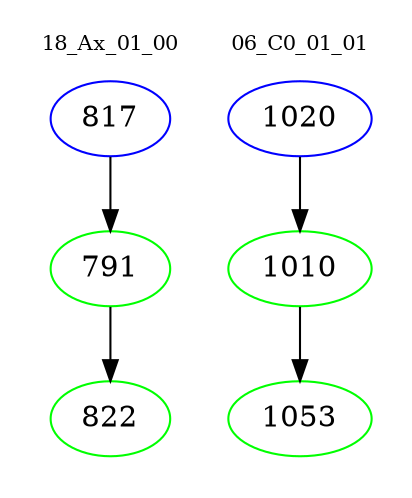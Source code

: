 digraph{
subgraph cluster_0 {
color = white
label = "18_Ax_01_00";
fontsize=10;
T0_817 [label="817", color="blue"]
T0_817 -> T0_791 [color="black"]
T0_791 [label="791", color="green"]
T0_791 -> T0_822 [color="black"]
T0_822 [label="822", color="green"]
}
subgraph cluster_1 {
color = white
label = "06_C0_01_01";
fontsize=10;
T1_1020 [label="1020", color="blue"]
T1_1020 -> T1_1010 [color="black"]
T1_1010 [label="1010", color="green"]
T1_1010 -> T1_1053 [color="black"]
T1_1053 [label="1053", color="green"]
}
}
